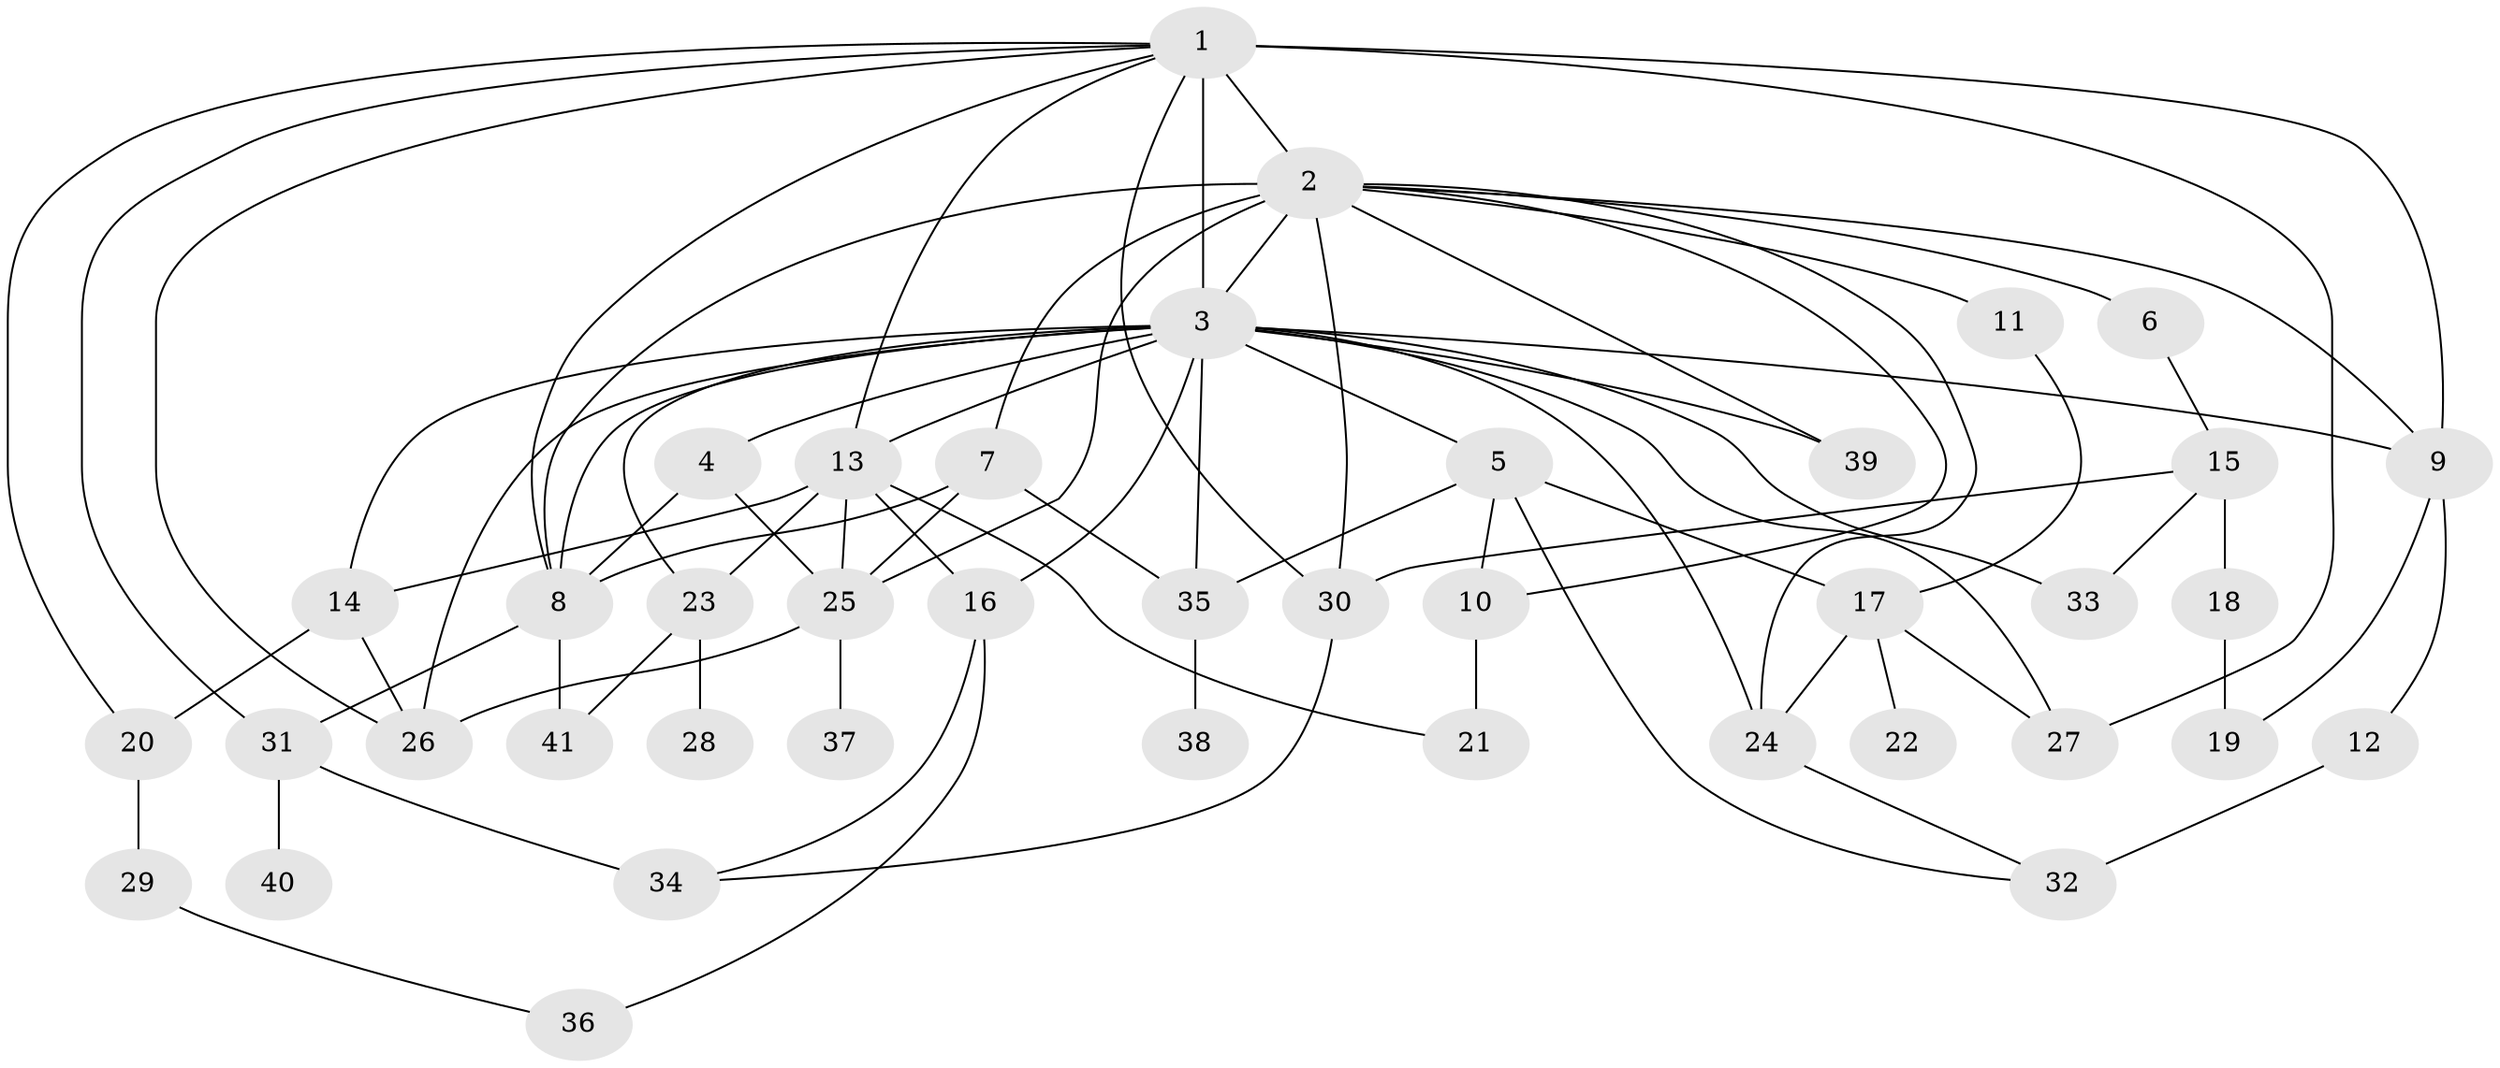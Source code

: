 // original degree distribution, {8: 0.007575757575757576, 4: 0.14393939393939395, 3: 0.1590909090909091, 7: 0.022727272727272728, 9: 0.015151515151515152, 6: 0.030303030303030304, 5: 0.06060606060606061, 2: 0.3181818181818182, 1: 0.24242424242424243}
// Generated by graph-tools (version 1.1) at 2025/48/03/04/25 22:48:41]
// undirected, 41 vertices, 79 edges
graph export_dot {
  node [color=gray90,style=filled];
  1;
  2;
  3;
  4;
  5;
  6;
  7;
  8;
  9;
  10;
  11;
  12;
  13;
  14;
  15;
  16;
  17;
  18;
  19;
  20;
  21;
  22;
  23;
  24;
  25;
  26;
  27;
  28;
  29;
  30;
  31;
  32;
  33;
  34;
  35;
  36;
  37;
  38;
  39;
  40;
  41;
  1 -- 2 [weight=6.0];
  1 -- 3 [weight=4.0];
  1 -- 8 [weight=1.0];
  1 -- 9 [weight=1.0];
  1 -- 13 [weight=1.0];
  1 -- 20 [weight=1.0];
  1 -- 26 [weight=3.0];
  1 -- 27 [weight=2.0];
  1 -- 30 [weight=1.0];
  1 -- 31 [weight=1.0];
  2 -- 3 [weight=1.0];
  2 -- 6 [weight=1.0];
  2 -- 7 [weight=1.0];
  2 -- 8 [weight=1.0];
  2 -- 9 [weight=1.0];
  2 -- 10 [weight=1.0];
  2 -- 11 [weight=1.0];
  2 -- 24 [weight=1.0];
  2 -- 25 [weight=1.0];
  2 -- 30 [weight=1.0];
  2 -- 39 [weight=1.0];
  3 -- 4 [weight=2.0];
  3 -- 5 [weight=1.0];
  3 -- 8 [weight=1.0];
  3 -- 9 [weight=1.0];
  3 -- 13 [weight=4.0];
  3 -- 14 [weight=1.0];
  3 -- 16 [weight=1.0];
  3 -- 23 [weight=1.0];
  3 -- 24 [weight=1.0];
  3 -- 26 [weight=1.0];
  3 -- 27 [weight=1.0];
  3 -- 33 [weight=1.0];
  3 -- 35 [weight=1.0];
  3 -- 39 [weight=1.0];
  4 -- 8 [weight=1.0];
  4 -- 25 [weight=2.0];
  5 -- 10 [weight=1.0];
  5 -- 17 [weight=1.0];
  5 -- 32 [weight=1.0];
  5 -- 35 [weight=1.0];
  6 -- 15 [weight=1.0];
  7 -- 8 [weight=2.0];
  7 -- 25 [weight=1.0];
  7 -- 35 [weight=1.0];
  8 -- 31 [weight=1.0];
  8 -- 41 [weight=1.0];
  9 -- 12 [weight=1.0];
  9 -- 19 [weight=1.0];
  10 -- 21 [weight=2.0];
  11 -- 17 [weight=1.0];
  12 -- 32 [weight=2.0];
  13 -- 14 [weight=1.0];
  13 -- 16 [weight=1.0];
  13 -- 21 [weight=1.0];
  13 -- 23 [weight=1.0];
  13 -- 25 [weight=1.0];
  14 -- 20 [weight=2.0];
  14 -- 26 [weight=1.0];
  15 -- 18 [weight=1.0];
  15 -- 30 [weight=1.0];
  15 -- 33 [weight=1.0];
  16 -- 34 [weight=1.0];
  16 -- 36 [weight=1.0];
  17 -- 22 [weight=1.0];
  17 -- 24 [weight=1.0];
  17 -- 27 [weight=1.0];
  18 -- 19 [weight=1.0];
  20 -- 29 [weight=1.0];
  23 -- 28 [weight=1.0];
  23 -- 41 [weight=1.0];
  24 -- 32 [weight=1.0];
  25 -- 26 [weight=1.0];
  25 -- 37 [weight=1.0];
  29 -- 36 [weight=1.0];
  30 -- 34 [weight=1.0];
  31 -- 34 [weight=2.0];
  31 -- 40 [weight=1.0];
  35 -- 38 [weight=1.0];
}
